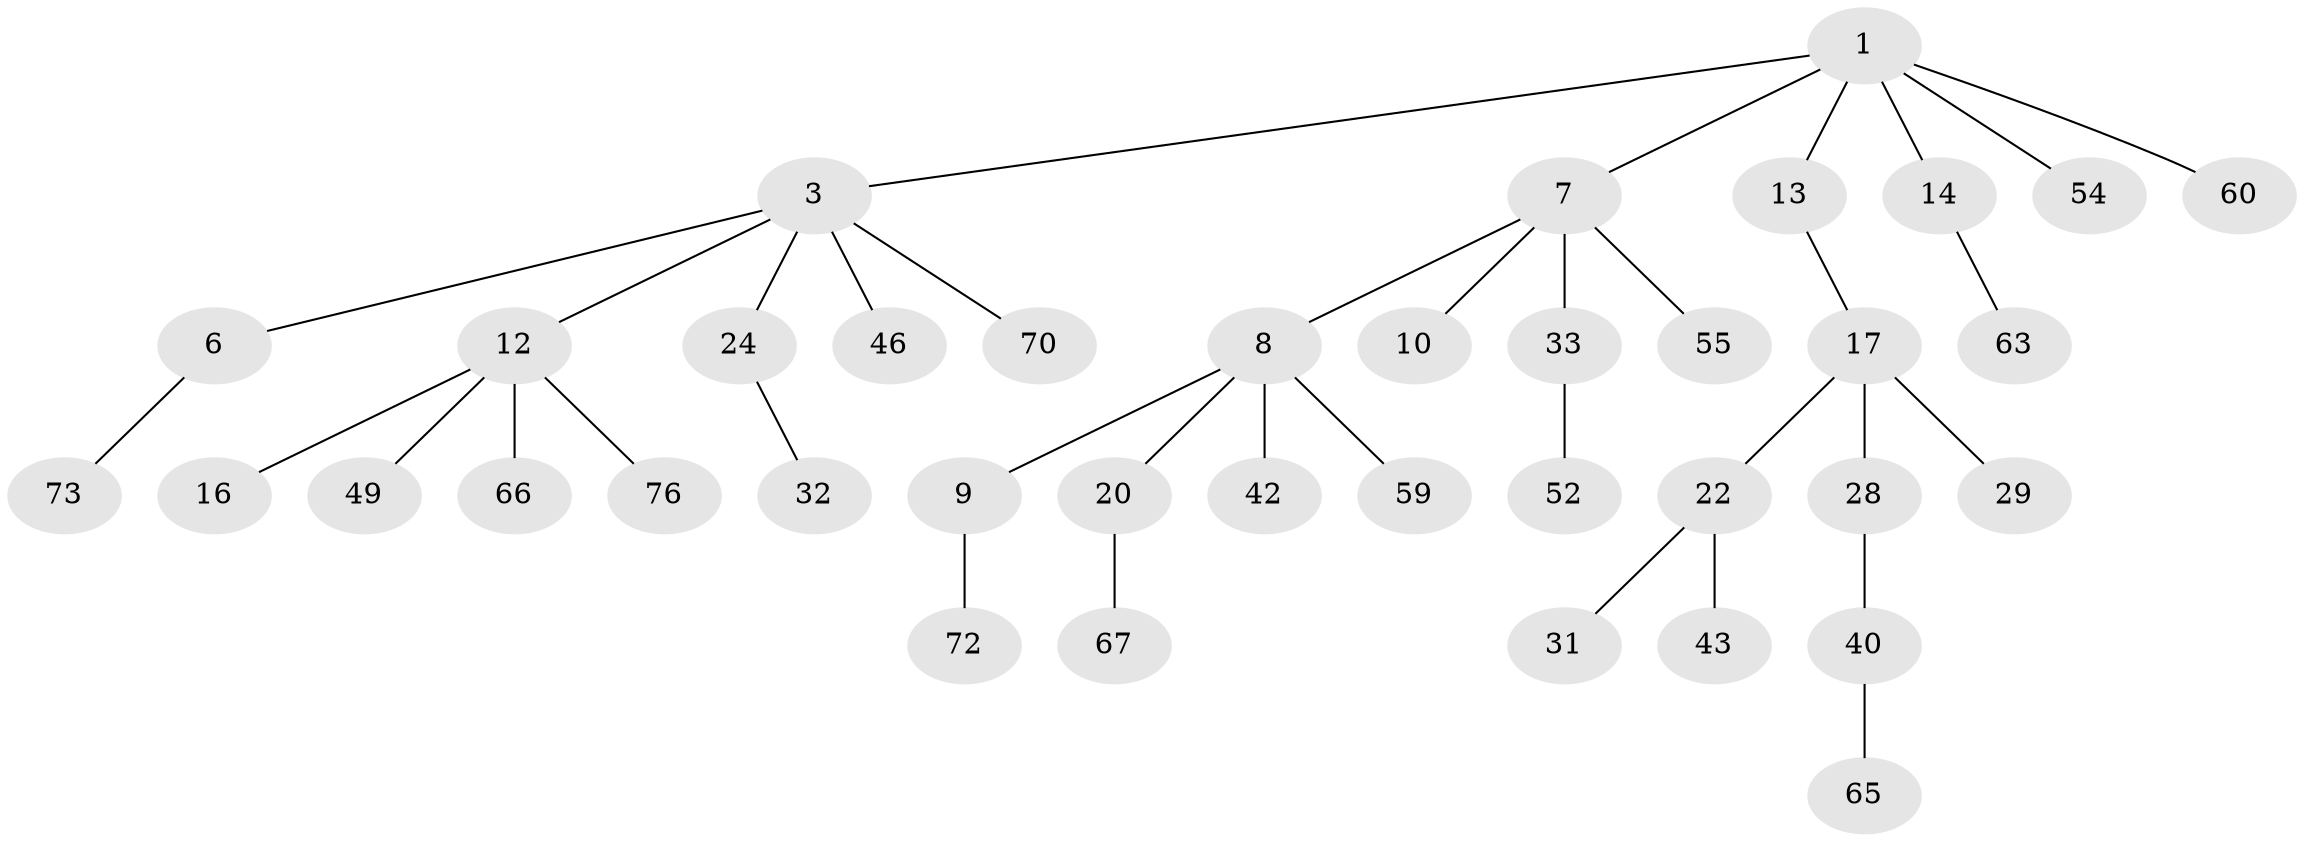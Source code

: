// original degree distribution, {2: 0.3116883116883117, 4: 0.11688311688311688, 5: 0.05194805194805195, 3: 0.05194805194805195, 1: 0.4675324675324675}
// Generated by graph-tools (version 1.1) at 2025/15/03/09/25 04:15:29]
// undirected, 38 vertices, 37 edges
graph export_dot {
graph [start="1"]
  node [color=gray90,style=filled];
  1 [super="+4+2"];
  3 [super="+30+5"];
  6 [super="+51+56+69"];
  7 [super="+18"];
  8 [super="+19+57+27"];
  9;
  10 [super="+36"];
  12 [super="+15"];
  13;
  14 [super="+26"];
  16 [super="+64"];
  17 [super="+75+21"];
  20 [super="+34"];
  22;
  24 [super="+38"];
  28;
  29 [super="+44+39+37"];
  31;
  32 [super="+58"];
  33 [super="+48"];
  40 [super="+47+53"];
  42;
  43;
  46 [super="+50+68"];
  49;
  52;
  54;
  55;
  59;
  60;
  63;
  65 [super="+74"];
  66 [super="+77"];
  67;
  70;
  72;
  73;
  76;
  1 -- 60;
  1 -- 13;
  1 -- 7;
  1 -- 3;
  1 -- 54;
  1 -- 14;
  3 -- 12;
  3 -- 6;
  3 -- 70;
  3 -- 24;
  3 -- 46;
  6 -- 73;
  7 -- 8;
  7 -- 10;
  7 -- 33;
  7 -- 55;
  8 -- 9;
  8 -- 42;
  8 -- 59;
  8 -- 20;
  9 -- 72;
  12 -- 16;
  12 -- 66;
  12 -- 49;
  12 -- 76;
  13 -- 17;
  14 -- 63;
  17 -- 28;
  17 -- 29;
  17 -- 22;
  20 -- 67;
  22 -- 31;
  22 -- 43;
  24 -- 32;
  28 -- 40;
  33 -- 52;
  40 -- 65;
}
